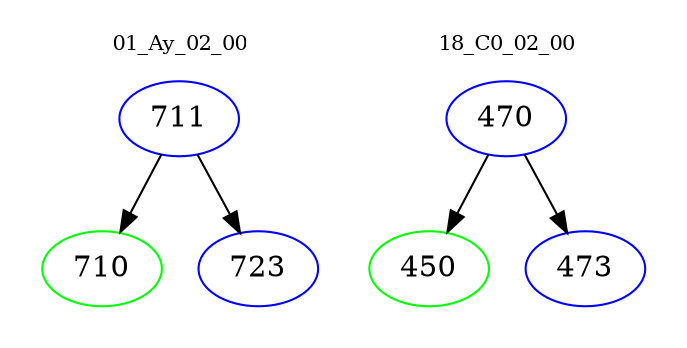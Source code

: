 digraph{
subgraph cluster_0 {
color = white
label = "01_Ay_02_00";
fontsize=10;
T0_711 [label="711", color="blue"]
T0_711 -> T0_710 [color="black"]
T0_710 [label="710", color="green"]
T0_711 -> T0_723 [color="black"]
T0_723 [label="723", color="blue"]
}
subgraph cluster_1 {
color = white
label = "18_C0_02_00";
fontsize=10;
T1_470 [label="470", color="blue"]
T1_470 -> T1_450 [color="black"]
T1_450 [label="450", color="green"]
T1_470 -> T1_473 [color="black"]
T1_473 [label="473", color="blue"]
}
}
